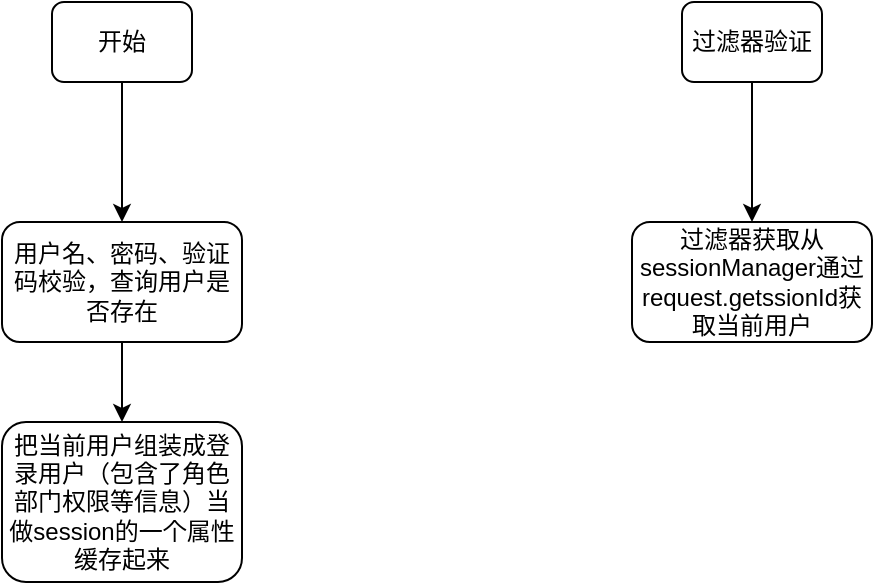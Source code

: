<mxfile version="20.2.1" type="github">
  <diagram id="pKcCJxR37pdmhKcAJrMn" name="第 1 页">
    <mxGraphModel dx="1038" dy="585" grid="1" gridSize="10" guides="1" tooltips="1" connect="1" arrows="1" fold="1" page="1" pageScale="1" pageWidth="827" pageHeight="1169" math="0" shadow="0">
      <root>
        <mxCell id="0" />
        <mxCell id="1" parent="0" />
        <mxCell id="opHmej_8zfoE-EqWUUzj-3" value="" style="edgeStyle=orthogonalEdgeStyle;rounded=0;orthogonalLoop=1;jettySize=auto;html=1;" edge="1" parent="1" source="opHmej_8zfoE-EqWUUzj-1" target="opHmej_8zfoE-EqWUUzj-2">
          <mxGeometry relative="1" as="geometry" />
        </mxCell>
        <mxCell id="opHmej_8zfoE-EqWUUzj-1" value="开始" style="rounded=1;whiteSpace=wrap;html=1;" vertex="1" parent="1">
          <mxGeometry x="110" y="40" width="70" height="40" as="geometry" />
        </mxCell>
        <mxCell id="opHmej_8zfoE-EqWUUzj-5" value="" style="edgeStyle=orthogonalEdgeStyle;rounded=0;orthogonalLoop=1;jettySize=auto;html=1;" edge="1" parent="1" source="opHmej_8zfoE-EqWUUzj-2" target="opHmej_8zfoE-EqWUUzj-4">
          <mxGeometry relative="1" as="geometry" />
        </mxCell>
        <mxCell id="opHmej_8zfoE-EqWUUzj-2" value="用户名、密码、验证码校验，查询用户是否存在" style="whiteSpace=wrap;html=1;rounded=1;" vertex="1" parent="1">
          <mxGeometry x="85" y="150" width="120" height="60" as="geometry" />
        </mxCell>
        <mxCell id="opHmej_8zfoE-EqWUUzj-4" value="把当前用户组装成登录用户（包含了角色部门权限等信息）当做session的一个属性缓存起来" style="whiteSpace=wrap;html=1;rounded=1;" vertex="1" parent="1">
          <mxGeometry x="85" y="250" width="120" height="80" as="geometry" />
        </mxCell>
        <mxCell id="opHmej_8zfoE-EqWUUzj-10" value="" style="edgeStyle=orthogonalEdgeStyle;rounded=0;orthogonalLoop=1;jettySize=auto;html=1;" edge="1" parent="1" source="opHmej_8zfoE-EqWUUzj-7" target="opHmej_8zfoE-EqWUUzj-8">
          <mxGeometry relative="1" as="geometry" />
        </mxCell>
        <mxCell id="opHmej_8zfoE-EqWUUzj-7" value="过滤器验证" style="rounded=1;whiteSpace=wrap;html=1;" vertex="1" parent="1">
          <mxGeometry x="425" y="40" width="70" height="40" as="geometry" />
        </mxCell>
        <mxCell id="opHmej_8zfoE-EqWUUzj-8" value="过滤器获取从sessionManager通过request.getssionId获取当前用户" style="whiteSpace=wrap;html=1;rounded=1;" vertex="1" parent="1">
          <mxGeometry x="400" y="150" width="120" height="60" as="geometry" />
        </mxCell>
      </root>
    </mxGraphModel>
  </diagram>
</mxfile>
